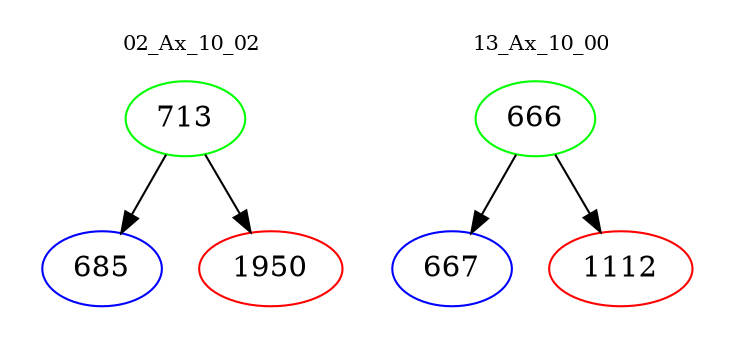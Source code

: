 digraph{
subgraph cluster_0 {
color = white
label = "02_Ax_10_02";
fontsize=10;
T0_713 [label="713", color="green"]
T0_713 -> T0_685 [color="black"]
T0_685 [label="685", color="blue"]
T0_713 -> T0_1950 [color="black"]
T0_1950 [label="1950", color="red"]
}
subgraph cluster_1 {
color = white
label = "13_Ax_10_00";
fontsize=10;
T1_666 [label="666", color="green"]
T1_666 -> T1_667 [color="black"]
T1_667 [label="667", color="blue"]
T1_666 -> T1_1112 [color="black"]
T1_1112 [label="1112", color="red"]
}
}

